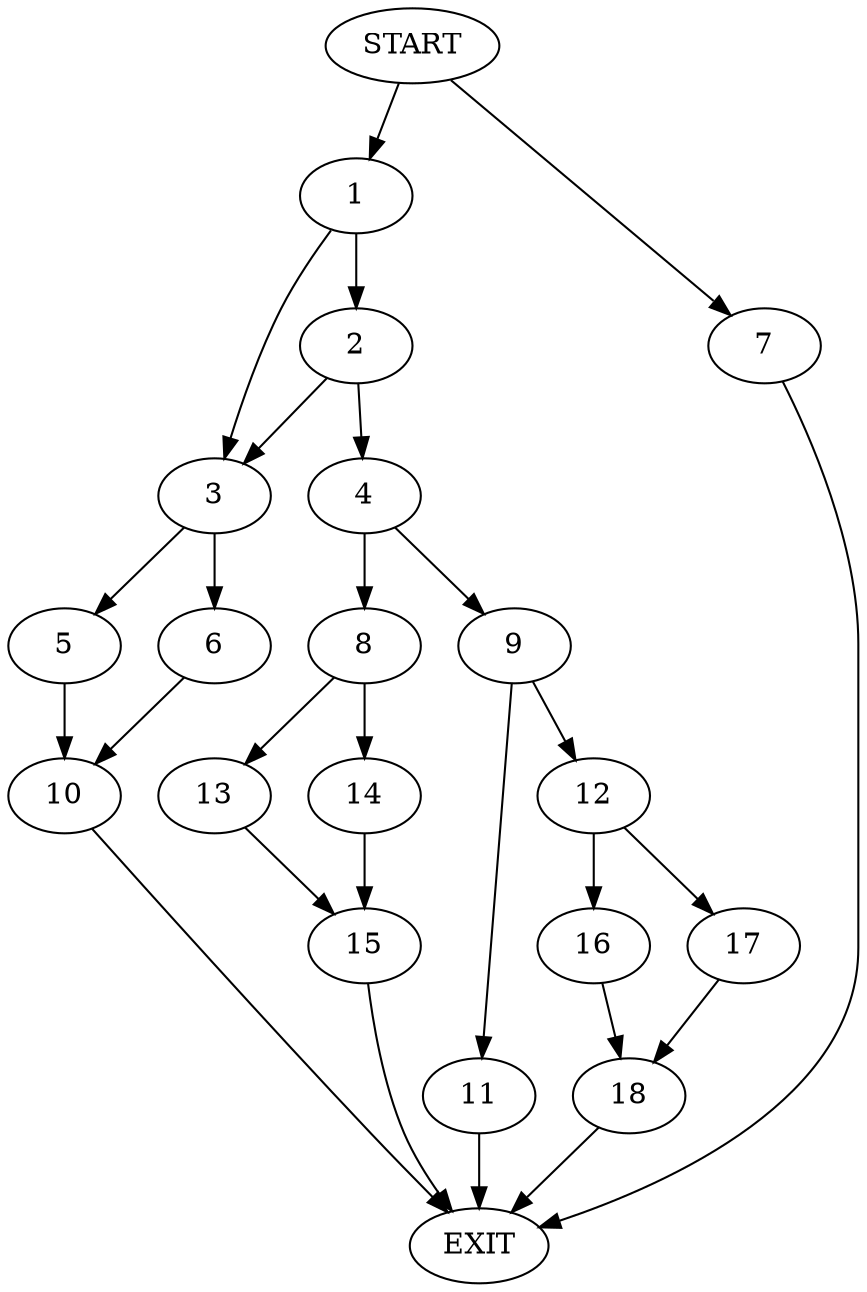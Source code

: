 digraph {
0 [label="START"]
19 [label="EXIT"]
0 -> 1
1 -> 2
1 -> 3
2 -> 4
2 -> 3
3 -> 5
3 -> 6
0 -> 7
7 -> 19
4 -> 8
4 -> 9
5 -> 10
6 -> 10
10 -> 19
9 -> 11
9 -> 12
8 -> 13
8 -> 14
13 -> 15
14 -> 15
15 -> 19
12 -> 16
12 -> 17
11 -> 19
16 -> 18
17 -> 18
18 -> 19
}
